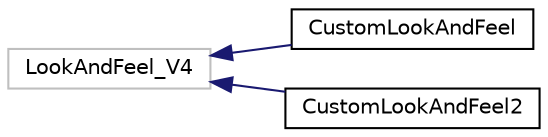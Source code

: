 digraph "Graphical Class Hierarchy"
{
 // LATEX_PDF_SIZE
  edge [fontname="Helvetica",fontsize="10",labelfontname="Helvetica",labelfontsize="10"];
  node [fontname="Helvetica",fontsize="10",shape=record];
  rankdir="LR";
  Node13 [label="LookAndFeel_V4",height=0.2,width=0.4,color="grey75", fillcolor="white", style="filled",tooltip=" "];
  Node13 -> Node0 [dir="back",color="midnightblue",fontsize="10",style="solid",fontname="Helvetica"];
  Node0 [label="CustomLookAndFeel",height=0.2,width=0.4,color="black", fillcolor="white", style="filled",URL="$class_custom_look_and_feel.html",tooltip=" "];
  Node13 -> Node15 [dir="back",color="midnightblue",fontsize="10",style="solid",fontname="Helvetica"];
  Node15 [label="CustomLookAndFeel2",height=0.2,width=0.4,color="black", fillcolor="white", style="filled",URL="$class_custom_look_and_feel2.html",tooltip=" "];
}
